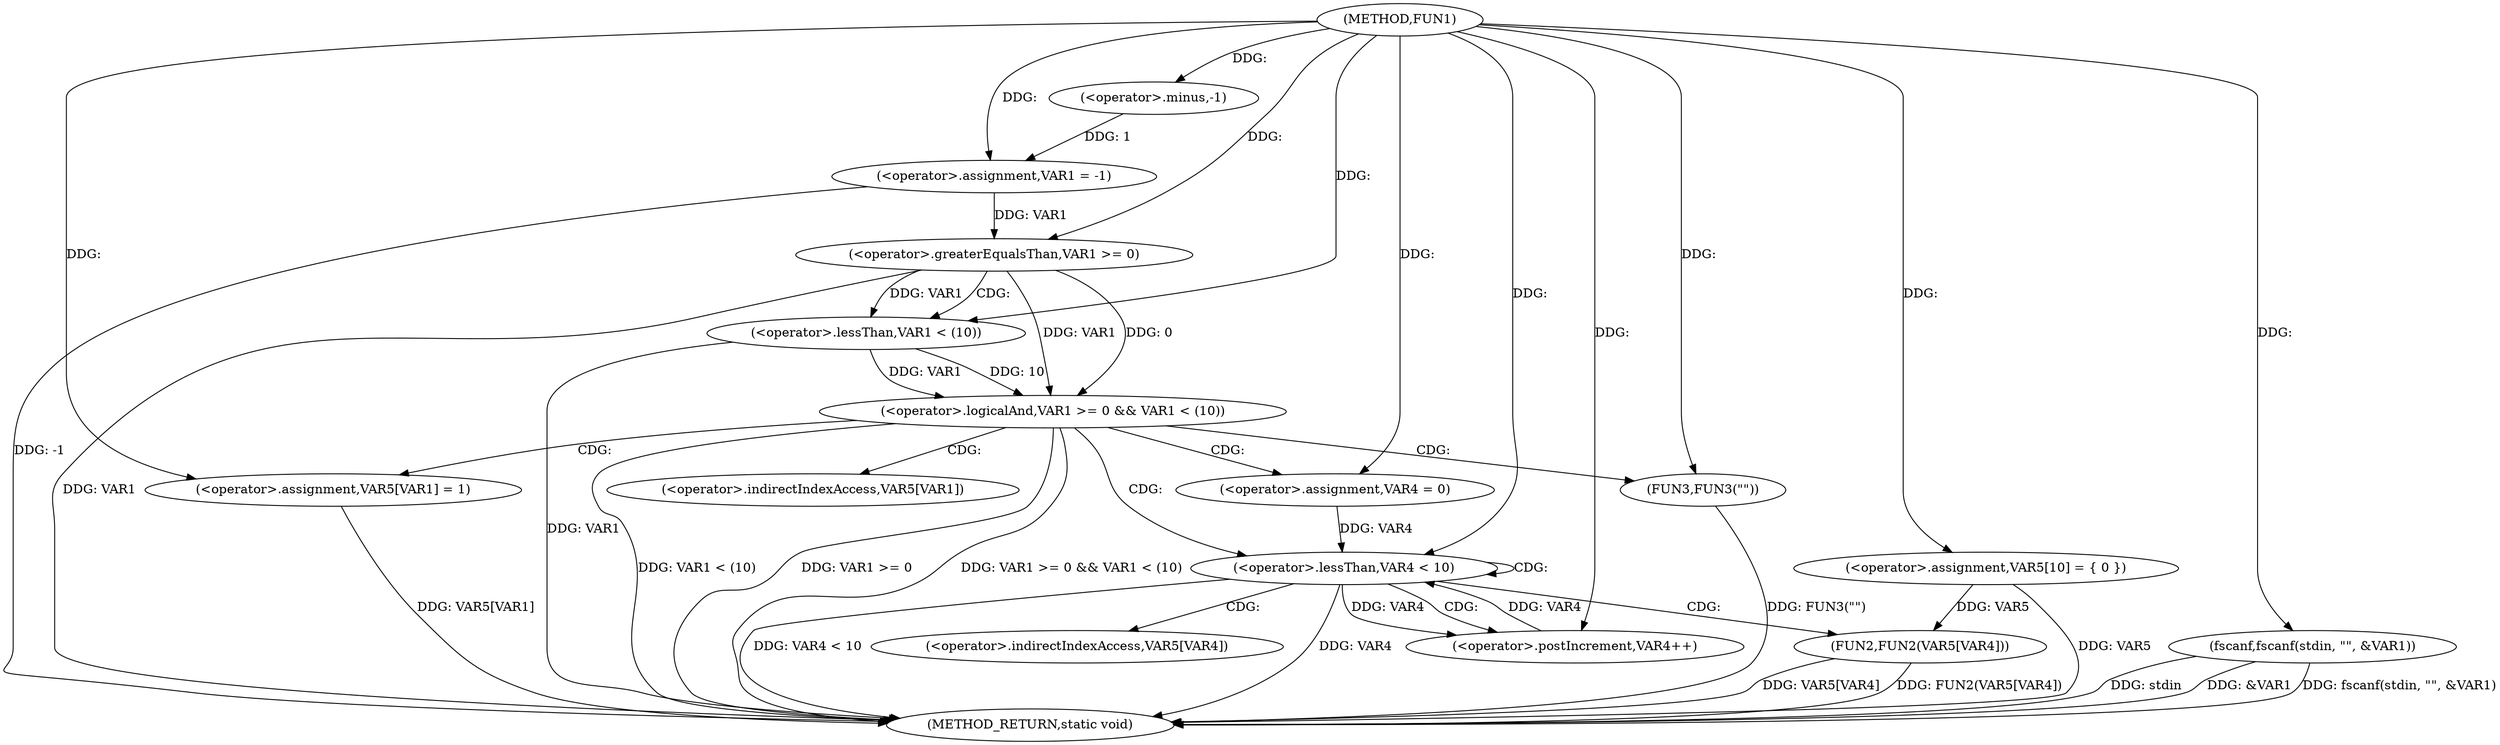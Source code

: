 digraph FUN1 {  
"1000100" [label = "(METHOD,FUN1)" ]
"1000153" [label = "(METHOD_RETURN,static void)" ]
"1000103" [label = "(<operator>.assignment,VAR1 = -1)" ]
"1000105" [label = "(<operator>.minus,-1)" ]
"1000109" [label = "(fscanf,fscanf(stdin, \"\", &VAR1))" ]
"1000119" [label = "(<operator>.assignment,VAR5[10] = { 0 })" ]
"1000122" [label = "(<operator>.logicalAnd,VAR1 >= 0 && VAR1 < (10))" ]
"1000123" [label = "(<operator>.greaterEqualsThan,VAR1 >= 0)" ]
"1000126" [label = "(<operator>.lessThan,VAR1 < (10))" ]
"1000130" [label = "(<operator>.assignment,VAR5[VAR1] = 1)" ]
"1000136" [label = "(<operator>.assignment,VAR4 = 0)" ]
"1000139" [label = "(<operator>.lessThan,VAR4 < 10)" ]
"1000142" [label = "(<operator>.postIncrement,VAR4++)" ]
"1000145" [label = "(FUN2,FUN2(VAR5[VAR4]))" ]
"1000151" [label = "(FUN3,FUN3(\"\"))" ]
"1000131" [label = "(<operator>.indirectIndexAccess,VAR5[VAR1])" ]
"1000146" [label = "(<operator>.indirectIndexAccess,VAR5[VAR4])" ]
  "1000151" -> "1000153"  [ label = "DDG: FUN3(\"\")"] 
  "1000103" -> "1000153"  [ label = "DDG: -1"] 
  "1000139" -> "1000153"  [ label = "DDG: VAR4"] 
  "1000126" -> "1000153"  [ label = "DDG: VAR1"] 
  "1000109" -> "1000153"  [ label = "DDG: &VAR1"] 
  "1000145" -> "1000153"  [ label = "DDG: VAR5[VAR4]"] 
  "1000109" -> "1000153"  [ label = "DDG: fscanf(stdin, \"\", &VAR1)"] 
  "1000122" -> "1000153"  [ label = "DDG: VAR1 < (10)"] 
  "1000122" -> "1000153"  [ label = "DDG: VAR1 >= 0"] 
  "1000139" -> "1000153"  [ label = "DDG: VAR4 < 10"] 
  "1000109" -> "1000153"  [ label = "DDG: stdin"] 
  "1000119" -> "1000153"  [ label = "DDG: VAR5"] 
  "1000122" -> "1000153"  [ label = "DDG: VAR1 >= 0 && VAR1 < (10)"] 
  "1000145" -> "1000153"  [ label = "DDG: FUN2(VAR5[VAR4])"] 
  "1000130" -> "1000153"  [ label = "DDG: VAR5[VAR1]"] 
  "1000123" -> "1000153"  [ label = "DDG: VAR1"] 
  "1000105" -> "1000103"  [ label = "DDG: 1"] 
  "1000100" -> "1000103"  [ label = "DDG: "] 
  "1000100" -> "1000105"  [ label = "DDG: "] 
  "1000100" -> "1000109"  [ label = "DDG: "] 
  "1000100" -> "1000119"  [ label = "DDG: "] 
  "1000123" -> "1000122"  [ label = "DDG: VAR1"] 
  "1000123" -> "1000122"  [ label = "DDG: 0"] 
  "1000103" -> "1000123"  [ label = "DDG: VAR1"] 
  "1000100" -> "1000123"  [ label = "DDG: "] 
  "1000126" -> "1000122"  [ label = "DDG: VAR1"] 
  "1000126" -> "1000122"  [ label = "DDG: 10"] 
  "1000123" -> "1000126"  [ label = "DDG: VAR1"] 
  "1000100" -> "1000126"  [ label = "DDG: "] 
  "1000100" -> "1000130"  [ label = "DDG: "] 
  "1000100" -> "1000136"  [ label = "DDG: "] 
  "1000142" -> "1000139"  [ label = "DDG: VAR4"] 
  "1000136" -> "1000139"  [ label = "DDG: VAR4"] 
  "1000100" -> "1000139"  [ label = "DDG: "] 
  "1000139" -> "1000142"  [ label = "DDG: VAR4"] 
  "1000100" -> "1000142"  [ label = "DDG: "] 
  "1000119" -> "1000145"  [ label = "DDG: VAR5"] 
  "1000100" -> "1000151"  [ label = "DDG: "] 
  "1000122" -> "1000151"  [ label = "CDG: "] 
  "1000122" -> "1000130"  [ label = "CDG: "] 
  "1000122" -> "1000139"  [ label = "CDG: "] 
  "1000122" -> "1000131"  [ label = "CDG: "] 
  "1000122" -> "1000136"  [ label = "CDG: "] 
  "1000123" -> "1000126"  [ label = "CDG: "] 
  "1000139" -> "1000142"  [ label = "CDG: "] 
  "1000139" -> "1000145"  [ label = "CDG: "] 
  "1000139" -> "1000139"  [ label = "CDG: "] 
  "1000139" -> "1000146"  [ label = "CDG: "] 
}
